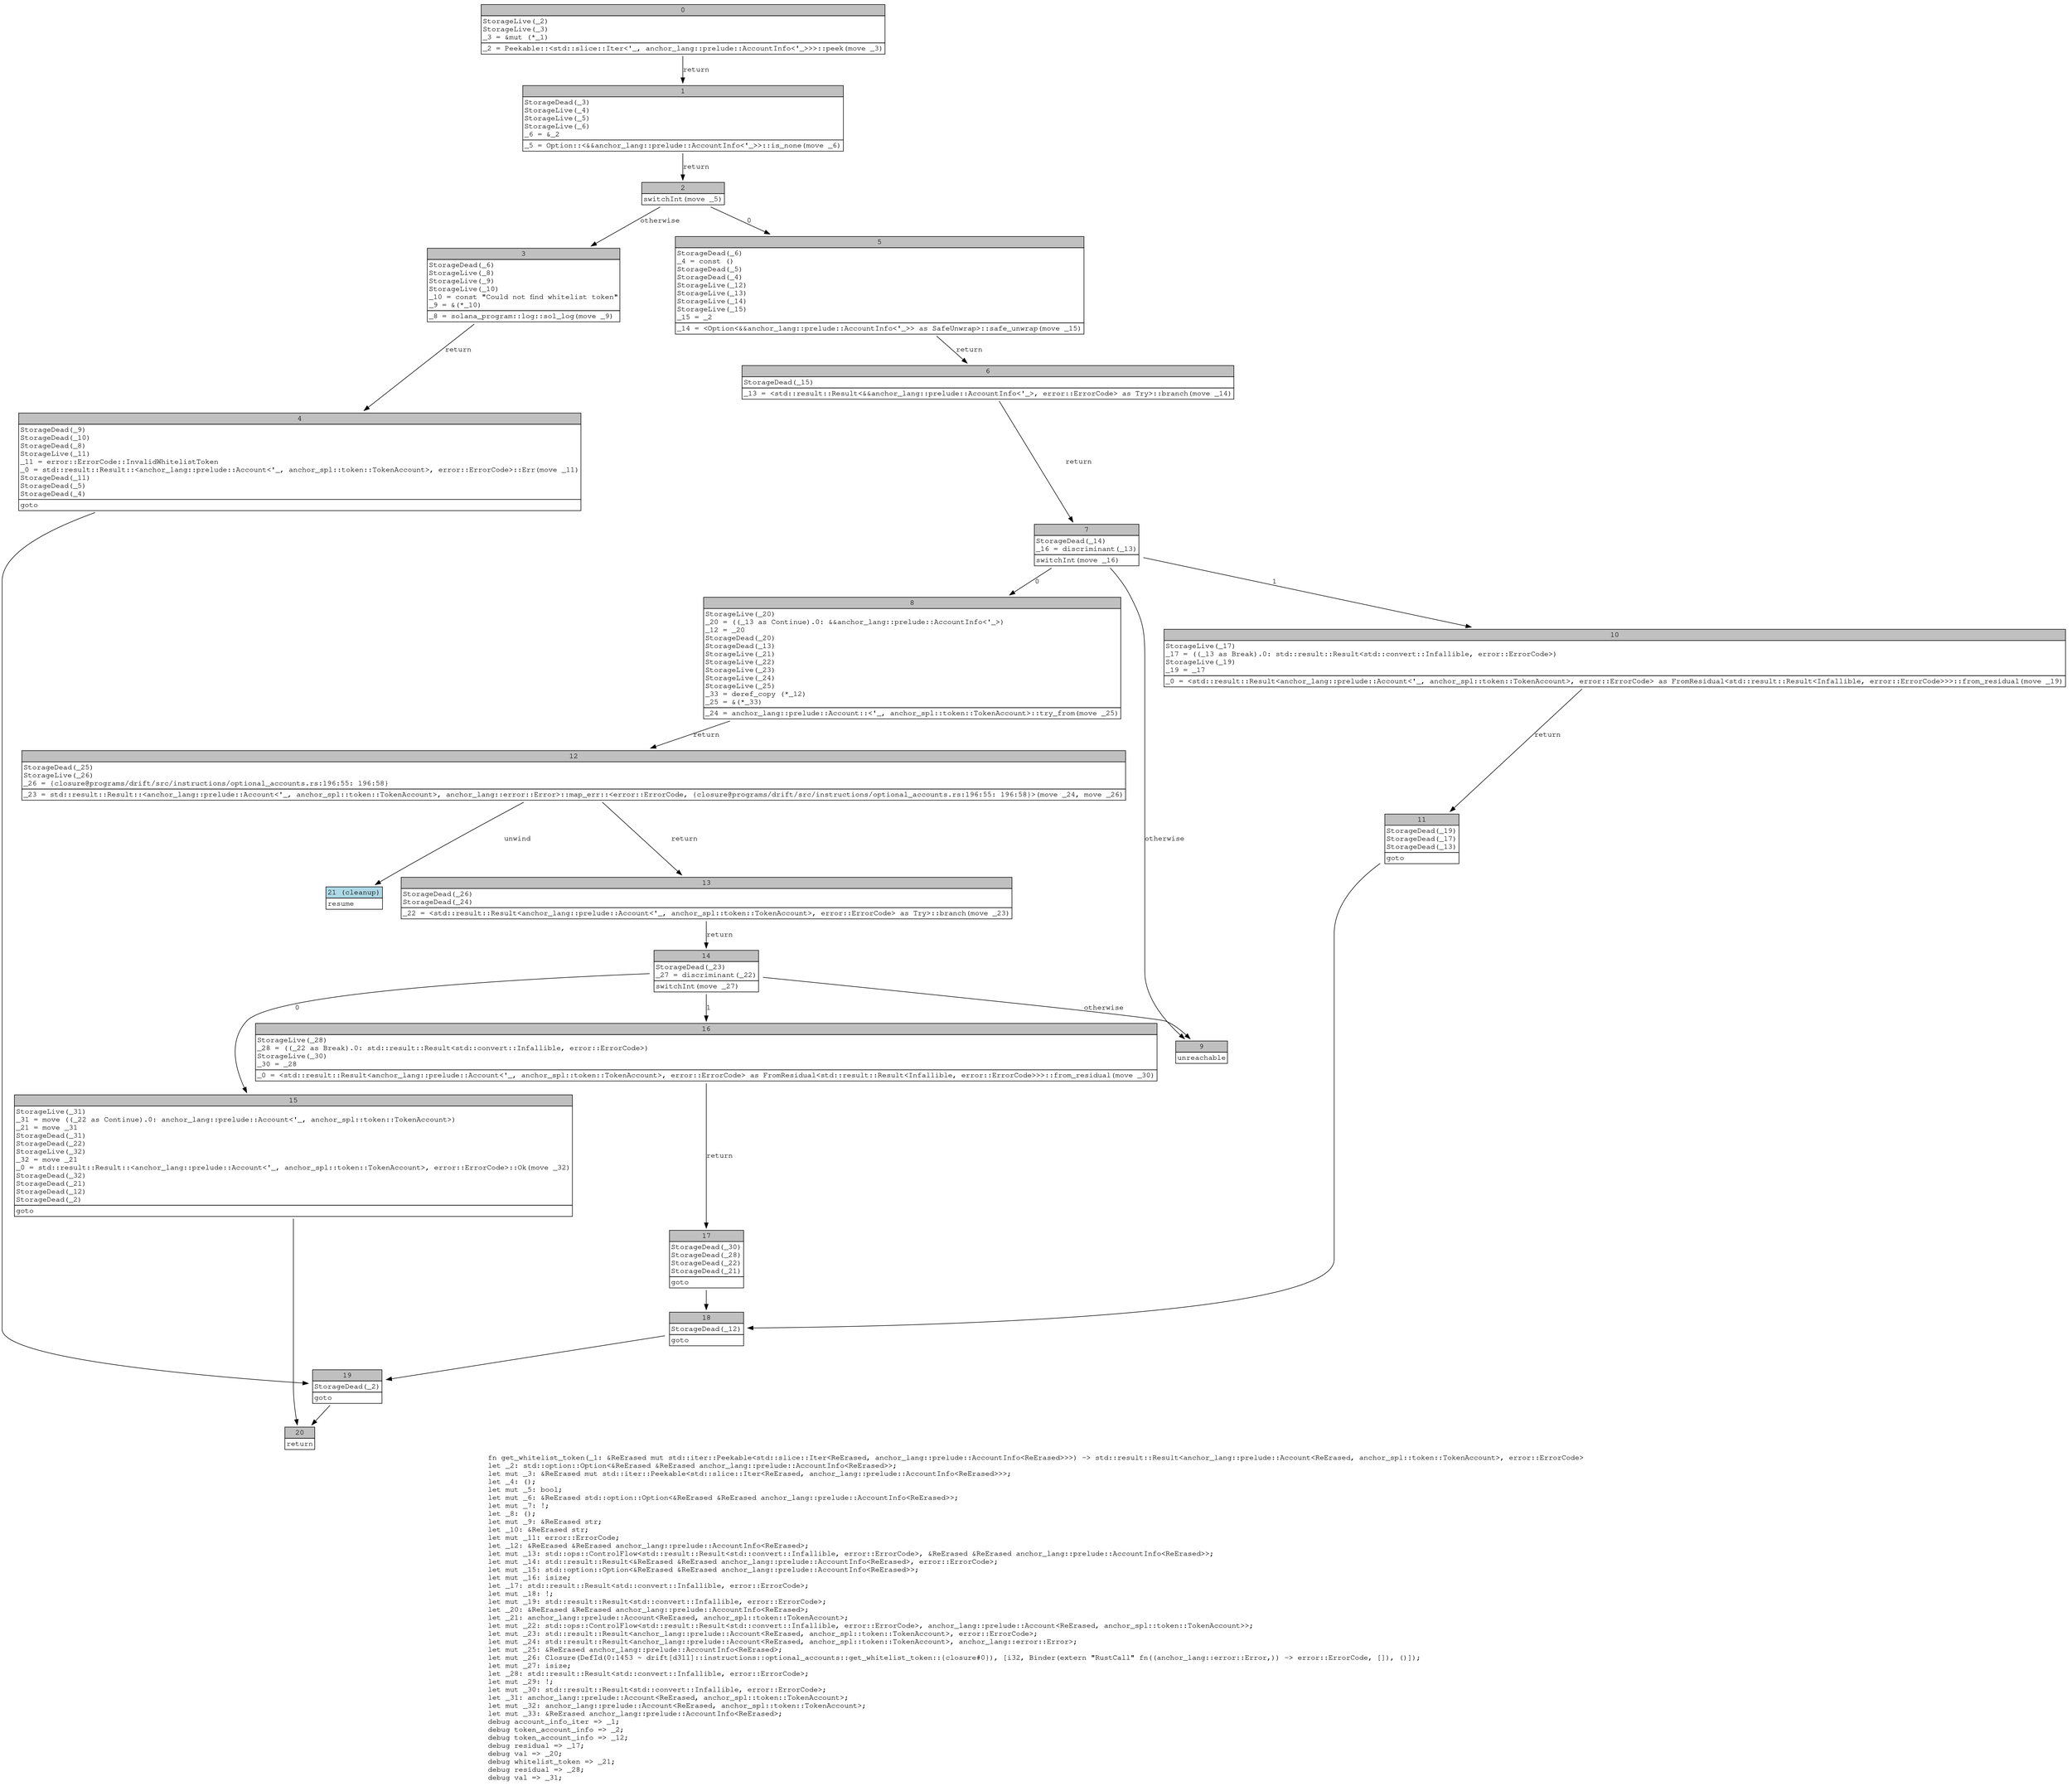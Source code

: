 digraph Mir_0_1451 {
    graph [fontname="Courier, monospace"];
    node [fontname="Courier, monospace"];
    edge [fontname="Courier, monospace"];
    label=<fn get_whitelist_token(_1: &amp;ReErased mut std::iter::Peekable&lt;std::slice::Iter&lt;ReErased, anchor_lang::prelude::AccountInfo&lt;ReErased&gt;&gt;&gt;) -&gt; std::result::Result&lt;anchor_lang::prelude::Account&lt;ReErased, anchor_spl::token::TokenAccount&gt;, error::ErrorCode&gt;<br align="left"/>let _2: std::option::Option&lt;&amp;ReErased &amp;ReErased anchor_lang::prelude::AccountInfo&lt;ReErased&gt;&gt;;<br align="left"/>let mut _3: &amp;ReErased mut std::iter::Peekable&lt;std::slice::Iter&lt;ReErased, anchor_lang::prelude::AccountInfo&lt;ReErased&gt;&gt;&gt;;<br align="left"/>let _4: ();<br align="left"/>let mut _5: bool;<br align="left"/>let mut _6: &amp;ReErased std::option::Option&lt;&amp;ReErased &amp;ReErased anchor_lang::prelude::AccountInfo&lt;ReErased&gt;&gt;;<br align="left"/>let mut _7: !;<br align="left"/>let _8: ();<br align="left"/>let mut _9: &amp;ReErased str;<br align="left"/>let _10: &amp;ReErased str;<br align="left"/>let mut _11: error::ErrorCode;<br align="left"/>let _12: &amp;ReErased &amp;ReErased anchor_lang::prelude::AccountInfo&lt;ReErased&gt;;<br align="left"/>let mut _13: std::ops::ControlFlow&lt;std::result::Result&lt;std::convert::Infallible, error::ErrorCode&gt;, &amp;ReErased &amp;ReErased anchor_lang::prelude::AccountInfo&lt;ReErased&gt;&gt;;<br align="left"/>let mut _14: std::result::Result&lt;&amp;ReErased &amp;ReErased anchor_lang::prelude::AccountInfo&lt;ReErased&gt;, error::ErrorCode&gt;;<br align="left"/>let mut _15: std::option::Option&lt;&amp;ReErased &amp;ReErased anchor_lang::prelude::AccountInfo&lt;ReErased&gt;&gt;;<br align="left"/>let mut _16: isize;<br align="left"/>let _17: std::result::Result&lt;std::convert::Infallible, error::ErrorCode&gt;;<br align="left"/>let mut _18: !;<br align="left"/>let mut _19: std::result::Result&lt;std::convert::Infallible, error::ErrorCode&gt;;<br align="left"/>let _20: &amp;ReErased &amp;ReErased anchor_lang::prelude::AccountInfo&lt;ReErased&gt;;<br align="left"/>let _21: anchor_lang::prelude::Account&lt;ReErased, anchor_spl::token::TokenAccount&gt;;<br align="left"/>let mut _22: std::ops::ControlFlow&lt;std::result::Result&lt;std::convert::Infallible, error::ErrorCode&gt;, anchor_lang::prelude::Account&lt;ReErased, anchor_spl::token::TokenAccount&gt;&gt;;<br align="left"/>let mut _23: std::result::Result&lt;anchor_lang::prelude::Account&lt;ReErased, anchor_spl::token::TokenAccount&gt;, error::ErrorCode&gt;;<br align="left"/>let mut _24: std::result::Result&lt;anchor_lang::prelude::Account&lt;ReErased, anchor_spl::token::TokenAccount&gt;, anchor_lang::error::Error&gt;;<br align="left"/>let mut _25: &amp;ReErased anchor_lang::prelude::AccountInfo&lt;ReErased&gt;;<br align="left"/>let mut _26: Closure(DefId(0:1453 ~ drift[d311]::instructions::optional_accounts::get_whitelist_token::{closure#0}), [i32, Binder(extern &quot;RustCall&quot; fn((anchor_lang::error::Error,)) -&gt; error::ErrorCode, []), ()]);<br align="left"/>let mut _27: isize;<br align="left"/>let _28: std::result::Result&lt;std::convert::Infallible, error::ErrorCode&gt;;<br align="left"/>let mut _29: !;<br align="left"/>let mut _30: std::result::Result&lt;std::convert::Infallible, error::ErrorCode&gt;;<br align="left"/>let _31: anchor_lang::prelude::Account&lt;ReErased, anchor_spl::token::TokenAccount&gt;;<br align="left"/>let mut _32: anchor_lang::prelude::Account&lt;ReErased, anchor_spl::token::TokenAccount&gt;;<br align="left"/>let mut _33: &amp;ReErased anchor_lang::prelude::AccountInfo&lt;ReErased&gt;;<br align="left"/>debug account_info_iter =&gt; _1;<br align="left"/>debug token_account_info =&gt; _2;<br align="left"/>debug token_account_info =&gt; _12;<br align="left"/>debug residual =&gt; _17;<br align="left"/>debug val =&gt; _20;<br align="left"/>debug whitelist_token =&gt; _21;<br align="left"/>debug residual =&gt; _28;<br align="left"/>debug val =&gt; _31;<br align="left"/>>;
    bb0__0_1451 [shape="none", label=<<table border="0" cellborder="1" cellspacing="0"><tr><td bgcolor="gray" align="center" colspan="1">0</td></tr><tr><td align="left" balign="left">StorageLive(_2)<br/>StorageLive(_3)<br/>_3 = &amp;mut (*_1)<br/></td></tr><tr><td align="left">_2 = Peekable::&lt;std::slice::Iter&lt;'_, anchor_lang::prelude::AccountInfo&lt;'_&gt;&gt;&gt;::peek(move _3)</td></tr></table>>];
    bb1__0_1451 [shape="none", label=<<table border="0" cellborder="1" cellspacing="0"><tr><td bgcolor="gray" align="center" colspan="1">1</td></tr><tr><td align="left" balign="left">StorageDead(_3)<br/>StorageLive(_4)<br/>StorageLive(_5)<br/>StorageLive(_6)<br/>_6 = &amp;_2<br/></td></tr><tr><td align="left">_5 = Option::&lt;&amp;&amp;anchor_lang::prelude::AccountInfo&lt;'_&gt;&gt;::is_none(move _6)</td></tr></table>>];
    bb2__0_1451 [shape="none", label=<<table border="0" cellborder="1" cellspacing="0"><tr><td bgcolor="gray" align="center" colspan="1">2</td></tr><tr><td align="left">switchInt(move _5)</td></tr></table>>];
    bb3__0_1451 [shape="none", label=<<table border="0" cellborder="1" cellspacing="0"><tr><td bgcolor="gray" align="center" colspan="1">3</td></tr><tr><td align="left" balign="left">StorageDead(_6)<br/>StorageLive(_8)<br/>StorageLive(_9)<br/>StorageLive(_10)<br/>_10 = const &quot;Could not find whitelist token&quot;<br/>_9 = &amp;(*_10)<br/></td></tr><tr><td align="left">_8 = solana_program::log::sol_log(move _9)</td></tr></table>>];
    bb4__0_1451 [shape="none", label=<<table border="0" cellborder="1" cellspacing="0"><tr><td bgcolor="gray" align="center" colspan="1">4</td></tr><tr><td align="left" balign="left">StorageDead(_9)<br/>StorageDead(_10)<br/>StorageDead(_8)<br/>StorageLive(_11)<br/>_11 = error::ErrorCode::InvalidWhitelistToken<br/>_0 = std::result::Result::&lt;anchor_lang::prelude::Account&lt;'_, anchor_spl::token::TokenAccount&gt;, error::ErrorCode&gt;::Err(move _11)<br/>StorageDead(_11)<br/>StorageDead(_5)<br/>StorageDead(_4)<br/></td></tr><tr><td align="left">goto</td></tr></table>>];
    bb5__0_1451 [shape="none", label=<<table border="0" cellborder="1" cellspacing="0"><tr><td bgcolor="gray" align="center" colspan="1">5</td></tr><tr><td align="left" balign="left">StorageDead(_6)<br/>_4 = const ()<br/>StorageDead(_5)<br/>StorageDead(_4)<br/>StorageLive(_12)<br/>StorageLive(_13)<br/>StorageLive(_14)<br/>StorageLive(_15)<br/>_15 = _2<br/></td></tr><tr><td align="left">_14 = &lt;Option&lt;&amp;&amp;anchor_lang::prelude::AccountInfo&lt;'_&gt;&gt; as SafeUnwrap&gt;::safe_unwrap(move _15)</td></tr></table>>];
    bb6__0_1451 [shape="none", label=<<table border="0" cellborder="1" cellspacing="0"><tr><td bgcolor="gray" align="center" colspan="1">6</td></tr><tr><td align="left" balign="left">StorageDead(_15)<br/></td></tr><tr><td align="left">_13 = &lt;std::result::Result&lt;&amp;&amp;anchor_lang::prelude::AccountInfo&lt;'_&gt;, error::ErrorCode&gt; as Try&gt;::branch(move _14)</td></tr></table>>];
    bb7__0_1451 [shape="none", label=<<table border="0" cellborder="1" cellspacing="0"><tr><td bgcolor="gray" align="center" colspan="1">7</td></tr><tr><td align="left" balign="left">StorageDead(_14)<br/>_16 = discriminant(_13)<br/></td></tr><tr><td align="left">switchInt(move _16)</td></tr></table>>];
    bb8__0_1451 [shape="none", label=<<table border="0" cellborder="1" cellspacing="0"><tr><td bgcolor="gray" align="center" colspan="1">8</td></tr><tr><td align="left" balign="left">StorageLive(_20)<br/>_20 = ((_13 as Continue).0: &amp;&amp;anchor_lang::prelude::AccountInfo&lt;'_&gt;)<br/>_12 = _20<br/>StorageDead(_20)<br/>StorageDead(_13)<br/>StorageLive(_21)<br/>StorageLive(_22)<br/>StorageLive(_23)<br/>StorageLive(_24)<br/>StorageLive(_25)<br/>_33 = deref_copy (*_12)<br/>_25 = &amp;(*_33)<br/></td></tr><tr><td align="left">_24 = anchor_lang::prelude::Account::&lt;'_, anchor_spl::token::TokenAccount&gt;::try_from(move _25)</td></tr></table>>];
    bb9__0_1451 [shape="none", label=<<table border="0" cellborder="1" cellspacing="0"><tr><td bgcolor="gray" align="center" colspan="1">9</td></tr><tr><td align="left">unreachable</td></tr></table>>];
    bb10__0_1451 [shape="none", label=<<table border="0" cellborder="1" cellspacing="0"><tr><td bgcolor="gray" align="center" colspan="1">10</td></tr><tr><td align="left" balign="left">StorageLive(_17)<br/>_17 = ((_13 as Break).0: std::result::Result&lt;std::convert::Infallible, error::ErrorCode&gt;)<br/>StorageLive(_19)<br/>_19 = _17<br/></td></tr><tr><td align="left">_0 = &lt;std::result::Result&lt;anchor_lang::prelude::Account&lt;'_, anchor_spl::token::TokenAccount&gt;, error::ErrorCode&gt; as FromResidual&lt;std::result::Result&lt;Infallible, error::ErrorCode&gt;&gt;&gt;::from_residual(move _19)</td></tr></table>>];
    bb11__0_1451 [shape="none", label=<<table border="0" cellborder="1" cellspacing="0"><tr><td bgcolor="gray" align="center" colspan="1">11</td></tr><tr><td align="left" balign="left">StorageDead(_19)<br/>StorageDead(_17)<br/>StorageDead(_13)<br/></td></tr><tr><td align="left">goto</td></tr></table>>];
    bb12__0_1451 [shape="none", label=<<table border="0" cellborder="1" cellspacing="0"><tr><td bgcolor="gray" align="center" colspan="1">12</td></tr><tr><td align="left" balign="left">StorageDead(_25)<br/>StorageLive(_26)<br/>_26 = {closure@programs/drift/src/instructions/optional_accounts.rs:196:55: 196:58}<br/></td></tr><tr><td align="left">_23 = std::result::Result::&lt;anchor_lang::prelude::Account&lt;'_, anchor_spl::token::TokenAccount&gt;, anchor_lang::error::Error&gt;::map_err::&lt;error::ErrorCode, {closure@programs/drift/src/instructions/optional_accounts.rs:196:55: 196:58}&gt;(move _24, move _26)</td></tr></table>>];
    bb13__0_1451 [shape="none", label=<<table border="0" cellborder="1" cellspacing="0"><tr><td bgcolor="gray" align="center" colspan="1">13</td></tr><tr><td align="left" balign="left">StorageDead(_26)<br/>StorageDead(_24)<br/></td></tr><tr><td align="left">_22 = &lt;std::result::Result&lt;anchor_lang::prelude::Account&lt;'_, anchor_spl::token::TokenAccount&gt;, error::ErrorCode&gt; as Try&gt;::branch(move _23)</td></tr></table>>];
    bb14__0_1451 [shape="none", label=<<table border="0" cellborder="1" cellspacing="0"><tr><td bgcolor="gray" align="center" colspan="1">14</td></tr><tr><td align="left" balign="left">StorageDead(_23)<br/>_27 = discriminant(_22)<br/></td></tr><tr><td align="left">switchInt(move _27)</td></tr></table>>];
    bb15__0_1451 [shape="none", label=<<table border="0" cellborder="1" cellspacing="0"><tr><td bgcolor="gray" align="center" colspan="1">15</td></tr><tr><td align="left" balign="left">StorageLive(_31)<br/>_31 = move ((_22 as Continue).0: anchor_lang::prelude::Account&lt;'_, anchor_spl::token::TokenAccount&gt;)<br/>_21 = move _31<br/>StorageDead(_31)<br/>StorageDead(_22)<br/>StorageLive(_32)<br/>_32 = move _21<br/>_0 = std::result::Result::&lt;anchor_lang::prelude::Account&lt;'_, anchor_spl::token::TokenAccount&gt;, error::ErrorCode&gt;::Ok(move _32)<br/>StorageDead(_32)<br/>StorageDead(_21)<br/>StorageDead(_12)<br/>StorageDead(_2)<br/></td></tr><tr><td align="left">goto</td></tr></table>>];
    bb16__0_1451 [shape="none", label=<<table border="0" cellborder="1" cellspacing="0"><tr><td bgcolor="gray" align="center" colspan="1">16</td></tr><tr><td align="left" balign="left">StorageLive(_28)<br/>_28 = ((_22 as Break).0: std::result::Result&lt;std::convert::Infallible, error::ErrorCode&gt;)<br/>StorageLive(_30)<br/>_30 = _28<br/></td></tr><tr><td align="left">_0 = &lt;std::result::Result&lt;anchor_lang::prelude::Account&lt;'_, anchor_spl::token::TokenAccount&gt;, error::ErrorCode&gt; as FromResidual&lt;std::result::Result&lt;Infallible, error::ErrorCode&gt;&gt;&gt;::from_residual(move _30)</td></tr></table>>];
    bb17__0_1451 [shape="none", label=<<table border="0" cellborder="1" cellspacing="0"><tr><td bgcolor="gray" align="center" colspan="1">17</td></tr><tr><td align="left" balign="left">StorageDead(_30)<br/>StorageDead(_28)<br/>StorageDead(_22)<br/>StorageDead(_21)<br/></td></tr><tr><td align="left">goto</td></tr></table>>];
    bb18__0_1451 [shape="none", label=<<table border="0" cellborder="1" cellspacing="0"><tr><td bgcolor="gray" align="center" colspan="1">18</td></tr><tr><td align="left" balign="left">StorageDead(_12)<br/></td></tr><tr><td align="left">goto</td></tr></table>>];
    bb19__0_1451 [shape="none", label=<<table border="0" cellborder="1" cellspacing="0"><tr><td bgcolor="gray" align="center" colspan="1">19</td></tr><tr><td align="left" balign="left">StorageDead(_2)<br/></td></tr><tr><td align="left">goto</td></tr></table>>];
    bb20__0_1451 [shape="none", label=<<table border="0" cellborder="1" cellspacing="0"><tr><td bgcolor="gray" align="center" colspan="1">20</td></tr><tr><td align="left">return</td></tr></table>>];
    bb21__0_1451 [shape="none", label=<<table border="0" cellborder="1" cellspacing="0"><tr><td bgcolor="lightblue" align="center" colspan="1">21 (cleanup)</td></tr><tr><td align="left">resume</td></tr></table>>];
    bb0__0_1451 -> bb1__0_1451 [label="return"];
    bb1__0_1451 -> bb2__0_1451 [label="return"];
    bb2__0_1451 -> bb5__0_1451 [label="0"];
    bb2__0_1451 -> bb3__0_1451 [label="otherwise"];
    bb3__0_1451 -> bb4__0_1451 [label="return"];
    bb4__0_1451 -> bb19__0_1451 [label=""];
    bb5__0_1451 -> bb6__0_1451 [label="return"];
    bb6__0_1451 -> bb7__0_1451 [label="return"];
    bb7__0_1451 -> bb8__0_1451 [label="0"];
    bb7__0_1451 -> bb10__0_1451 [label="1"];
    bb7__0_1451 -> bb9__0_1451 [label="otherwise"];
    bb8__0_1451 -> bb12__0_1451 [label="return"];
    bb10__0_1451 -> bb11__0_1451 [label="return"];
    bb11__0_1451 -> bb18__0_1451 [label=""];
    bb12__0_1451 -> bb13__0_1451 [label="return"];
    bb12__0_1451 -> bb21__0_1451 [label="unwind"];
    bb13__0_1451 -> bb14__0_1451 [label="return"];
    bb14__0_1451 -> bb15__0_1451 [label="0"];
    bb14__0_1451 -> bb16__0_1451 [label="1"];
    bb14__0_1451 -> bb9__0_1451 [label="otherwise"];
    bb15__0_1451 -> bb20__0_1451 [label=""];
    bb16__0_1451 -> bb17__0_1451 [label="return"];
    bb17__0_1451 -> bb18__0_1451 [label=""];
    bb18__0_1451 -> bb19__0_1451 [label=""];
    bb19__0_1451 -> bb20__0_1451 [label=""];
}
